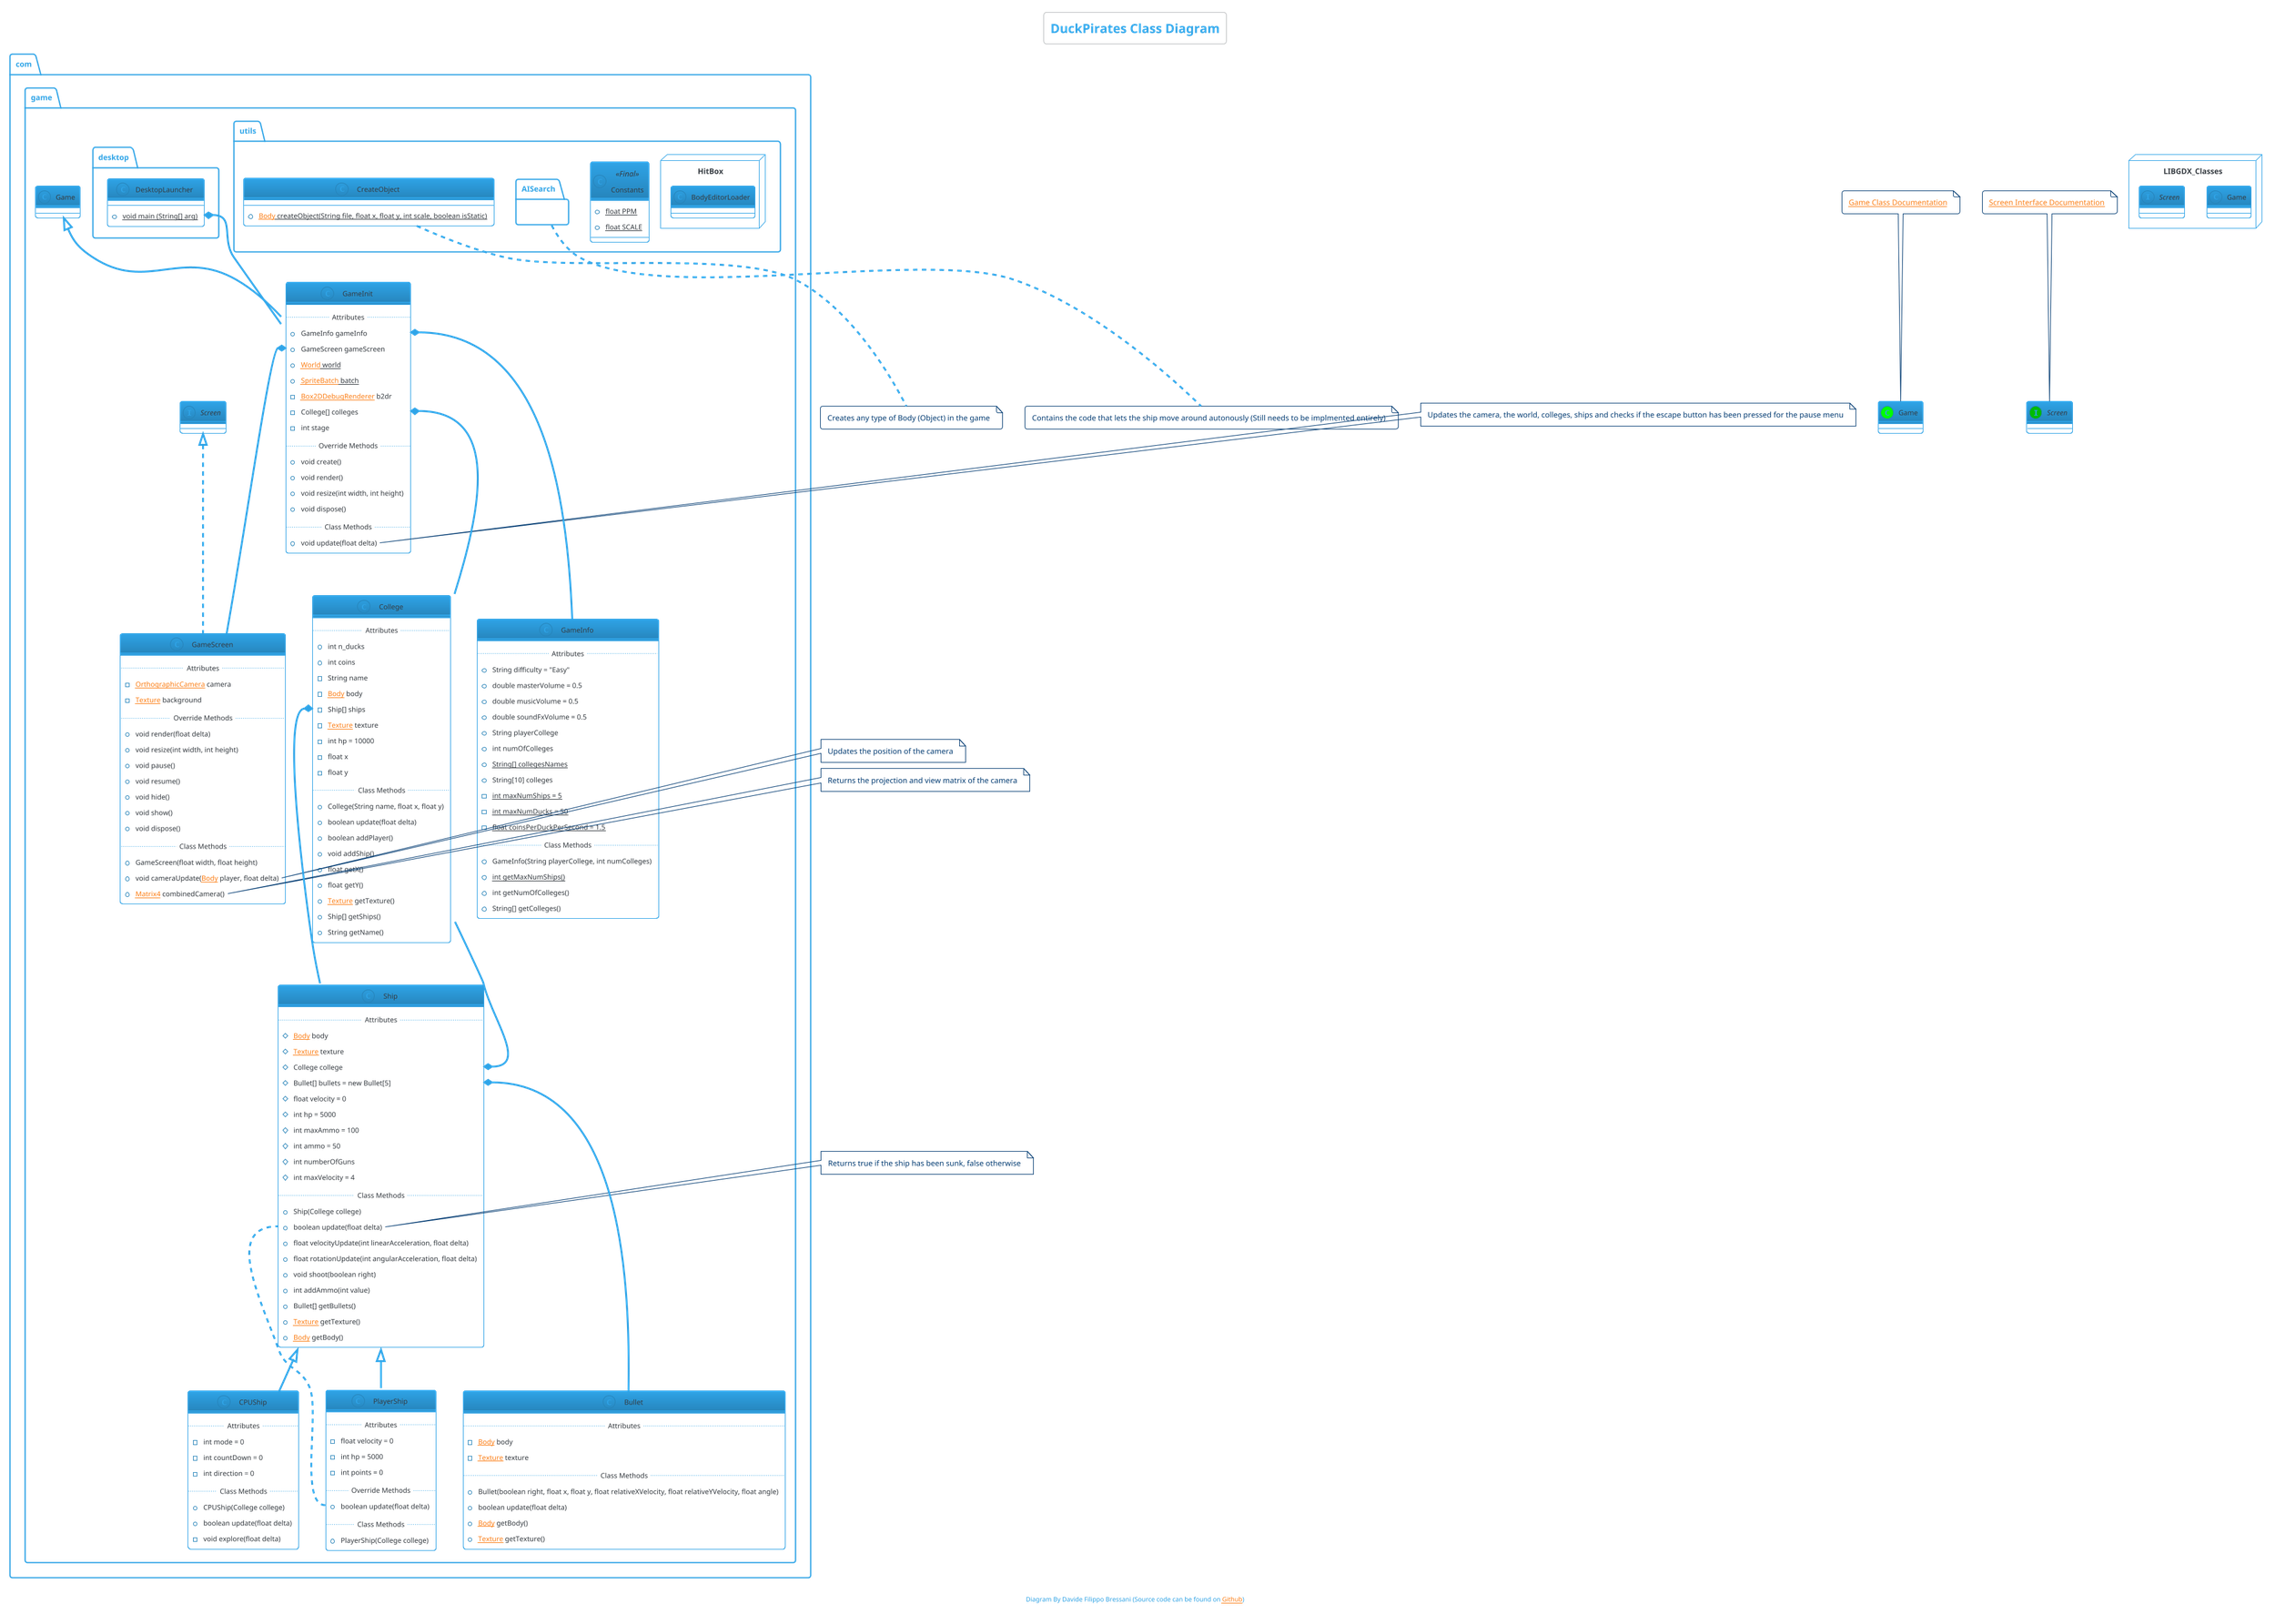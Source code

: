 @startuml DuckPirates
!theme cerulean-outline
title DuckPirates Class Diagram

' Imported Classes /'

package LIBGDX_Classes <<Node>>{
class Game
Interface Screen
}
class Game <<(C,#00FF00)>>
Interface Screen <<(I,#00BB00)>>


' Classes \'

package com.game.desktop{
class DesktopLauncher{
+ {static} void main (String[] arg)
}
}

package com.game{
class GameInit extends Game{
    ..Attributes..
    + GameInfo gameInfo
    + GameScreen gameScreen
    + {static} [[https://libgdx.badlogicgames.com/ci/nightlies/docs/api/com/badlogic/gdx/physics/box2d/World.html World]] world
    + {static} [[https://libgdx.badlogicgames.com/ci/nightlies/docs/api/com/badlogic/gdx/graphics/g2d/SpriteBatch.html SpriteBatch]] batch 
    - [[https://libgdx.badlogicgames.com/ci/nightlies/docs/api/com/badlogic/gdx/physics/box2d/Box2DDebugRenderer.html Box2DDebugRenderer]] b2dr 
    - College[] colleges
    - int stage
    ..Override Methods..
    + void create()
    + void render()
    + void resize(int width, int height)
    + void dispose()
    ..Class Methods..
    + void update(float delta)
}

class College{
    ..Attributes..
    + int n_ducks
    + int coins
    - String name
    - [[https://libgdx.badlogicgames.com/ci/nightlies/docs/api/com/badlogic/gdx/physics/box2d/Body.html Body]] body
    - Ship[] ships
    - [[https://libgdx.badlogicgames.com/ci/nightlies/docs/api/com/badlogic/gdx/graphics/Texture.html Texture]] texture
    - int hp = 10000
    - float x
    - float y
    ..Class Methods..
    + College(String name, float x, float y)
    + boolean update(float delta)
    + boolean addPlayer()
    + void addShip()
    + float getX()
    + float getY()
    + [[https://libgdx.badlogicgames.com/ci/nightlies/docs/api/com/badlogic/gdx/graphics/Texture.html Texture]] getTexture()
    + Ship[] getShips()
    + String getName()
}

class Ship{
..Attributes..
# [[https://libgdx.badlogicgames.com/ci/nightlies/docs/api/com/badlogic/gdx/physics/box2d/Body.html Body]] body
# [[https://libgdx.badlogicgames.com/ci/nightlies/docs/api/com/badlogic/gdx/graphics/Texture.html Texture]] texture
# College college
# Bullet[] bullets = new Bullet[5]
# float velocity = 0
# int hp = 5000
# int maxAmmo = 100
# int ammo = 50
# int numberOfGuns
# int maxVelocity = 4
..Class Methods..
+ Ship(College college)
+ boolean update(float delta)
+ float velocityUpdate(int linearAcceleration, float delta)
+ float rotationUpdate(int angularAcceleration, float delta)
+ void shoot(boolean right)
+ int addAmmo(int value)
+ Bullet[] getBullets()
+ [[https://libgdx.badlogicgames.com/ci/nightlies/docs/api/com/badlogic/gdx/graphics/Texture.html Texture]] getTexture()
+ [[https://libgdx.badlogicgames.com/ci/nightlies/docs/api/com/badlogic/gdx/physics/box2d/Body.html Body]] getBody()
}

class CPUShip extends Ship{
..Attributes..
- int mode = 0
- int countDown = 0
- int direction = 0
..Class Methods..
+ CPUShip(College college)
+ boolean update(float delta)
- void explore(float delta)
}

class PlayerShip extends Ship{
..Attributes..
- float velocity = 0
- int hp = 5000
- int points = 0
..Override Methods..
+ boolean update(float delta)
..Class Methods..
+ PlayerShip(College college)
}

Class GameInfo{
..Attributes..
+ String difficulty = "Easy"
+ double masterVolume = 0.5
+ double musicVolume = 0.5
+ double soundFxVolume = 0.5
+ String playerCollege
+ int numOfColleges
+ {static} String[] collegesNames
+ String[10] colleges
- {static} int maxNumShips = 5
- {static} int maxNumDucks = 50
- {static} float coinsPerDuckPerSecond = 1.5
..Class Methods..
+ GameInfo(String playerCollege, int numColleges)
+ {static} int getMaxNumShips()
+ int getNumOfColleges()
+ String[] getColleges()
}

Class GameScreen implements Screen{
..Attributes..
- [[https://libgdx.badlogicgames.com/ci/nightlies/docs/api/com/badlogic/gdx/graphics/OrthographicCamera.html OrthographicCamera]] camera
- [[https://libgdx.badlogicgames.com/ci/nightlies/docs/api/com/badlogic/gdx/graphics/Texture.html Texture]] background
..Override Methods..
+ void render(float delta)
+ void resize(int width, int height)
+ void pause()
+ void resume()
+ void hide()
+ void show()
+ void dispose()
..Class Methods..
+ GameScreen(float width, float height)
+ void cameraUpdate([[https://libgdx.badlogicgames.com/ci/nightlies/docs/api/com/badlogic/gdx/physics/box2d/Body.html Body]] player, float delta)
+ [[https://libgdx.badlogicgames.com/ci/nightlies/docs/api/com/badlogic/gdx/math/Matrix4.html Matrix4]] combinedCamera()
}
class Bullet{
..Attributes..
- [[https://libgdx.badlogicgames.com/ci/nightlies/docs/api/com/badlogic/gdx/physics/box2d/Body.html Body]] body
- [[https://libgdx.badlogicgames.com/ci/nightlies/docs/api/com/badlogic/gdx/graphics/Texture.html Texture]] texture
..Class Methods..
+ Bullet(boolean right, float x, float y, float relativeXVelocity, float relativeYVelocity, float angle)
+ boolean update(float delta)
+ [[https://libgdx.badlogicgames.com/ci/nightlies/docs/api/com/badlogic/gdx/physics/box2d/Body.html Body]] getBody()
+ [[https://libgdx.badlogicgames.com/ci/nightlies/docs/api/com/badlogic/gdx/graphics/Texture.html Texture]] getTexture()
}
}
package com.game.utils{
class Constants <<Final>>{
+ {static} float PPM
+ {static} float SCALE
}
package HitBox <<Node>>{
class BodyEditorLoader{
}
}
class CreateObject{
+ {static} [[https://libgdx.badlogicgames.com/ci/nightlies/docs/api/com/badlogic/gdx/physics/box2d/Body.html Body]] createObject(String file, float x, float y, int scale, boolean isStatic)
}
package com.game.utils.AISearch{

}
}


' Class and attributes links /'

DesktopLauncher::main *-- GameInit
GameInit::GameScreen *-- GameScreen
GameInit::GameInfo *-- GameInfo
GameInit::College *-- College
College::Ship *-- Ship
PlayerShip::update .. Ship::update
Ship::Bullet *-- Bullet
Ship::College *-- College

' Notes /'
note top of Game
 [[https://libgdx.badlogicgames.com/ci/nightlies/docs/api/com/badlogic/gdx/Game.html Game Class Documentation]]
end note

note top of Screen
 [[https://libgdx.badlogicgames.com/ci/nightlies/docs/api/com/badlogic/gdx/Screen.html Screen Interface Documentation]]
end note

note right of GameInit::update
 Updates the camera, the world, colleges, ships and checks if the escape button has been pressed for the pause menu
end note

note right of GameScreen::cameraUpdate
 Updates the position of the camera
end note

note right of GameScreen::combinedCamera
 Returns the projection and view matrix of the camera
end note

note bottom of CreateObject
 Creates any type of Body (Object) in the game
end note

note right of Ship::update
 Returns true if the ship has been sunk, false otherwise
end note

note bottom of com.game.utils.AISearch
 Contains the code that lets the ship move around autonously (Still needs to be implmented entirely)
end note

footer Diagram By Davide Filippo Bressani (Source code can be found on [[https://github.com/Duck-Pirates/DuckPirates/blob/main/Diagrams/DuckPiratesClassDiagramm.plantuml Github]])
@enduml
